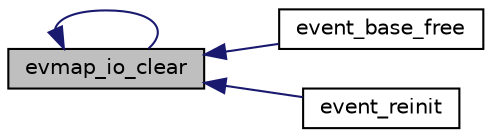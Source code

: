 digraph G
{
  edge [fontname="Helvetica",fontsize="10",labelfontname="Helvetica",labelfontsize="10"];
  node [fontname="Helvetica",fontsize="10",shape=record];
  rankdir="LR";
  Node1 [label="evmap_io_clear",height=0.2,width=0.4,color="black", fillcolor="grey75", style="filled" fontcolor="black"];
  Node1 -> Node2 [dir="back",color="midnightblue",fontsize="10",style="solid",fontname="Helvetica"];
  Node2 [label="event_base_free",height=0.2,width=0.4,color="black", fillcolor="white", style="filled",URL="$include_2event2_2event_8h.html#a6e9827de8c3014417b11b48f2fe688ae"];
  Node1 -> Node3 [dir="back",color="midnightblue",fontsize="10",style="solid",fontname="Helvetica"];
  Node3 [label="event_reinit",height=0.2,width=0.4,color="black", fillcolor="white", style="filled",URL="$include_2event2_2event_8h.html#a7409499a79a59842955928af446fe03d"];
  Node1 -> Node1 [dir="back",color="midnightblue",fontsize="10",style="solid",fontname="Helvetica"];
}
